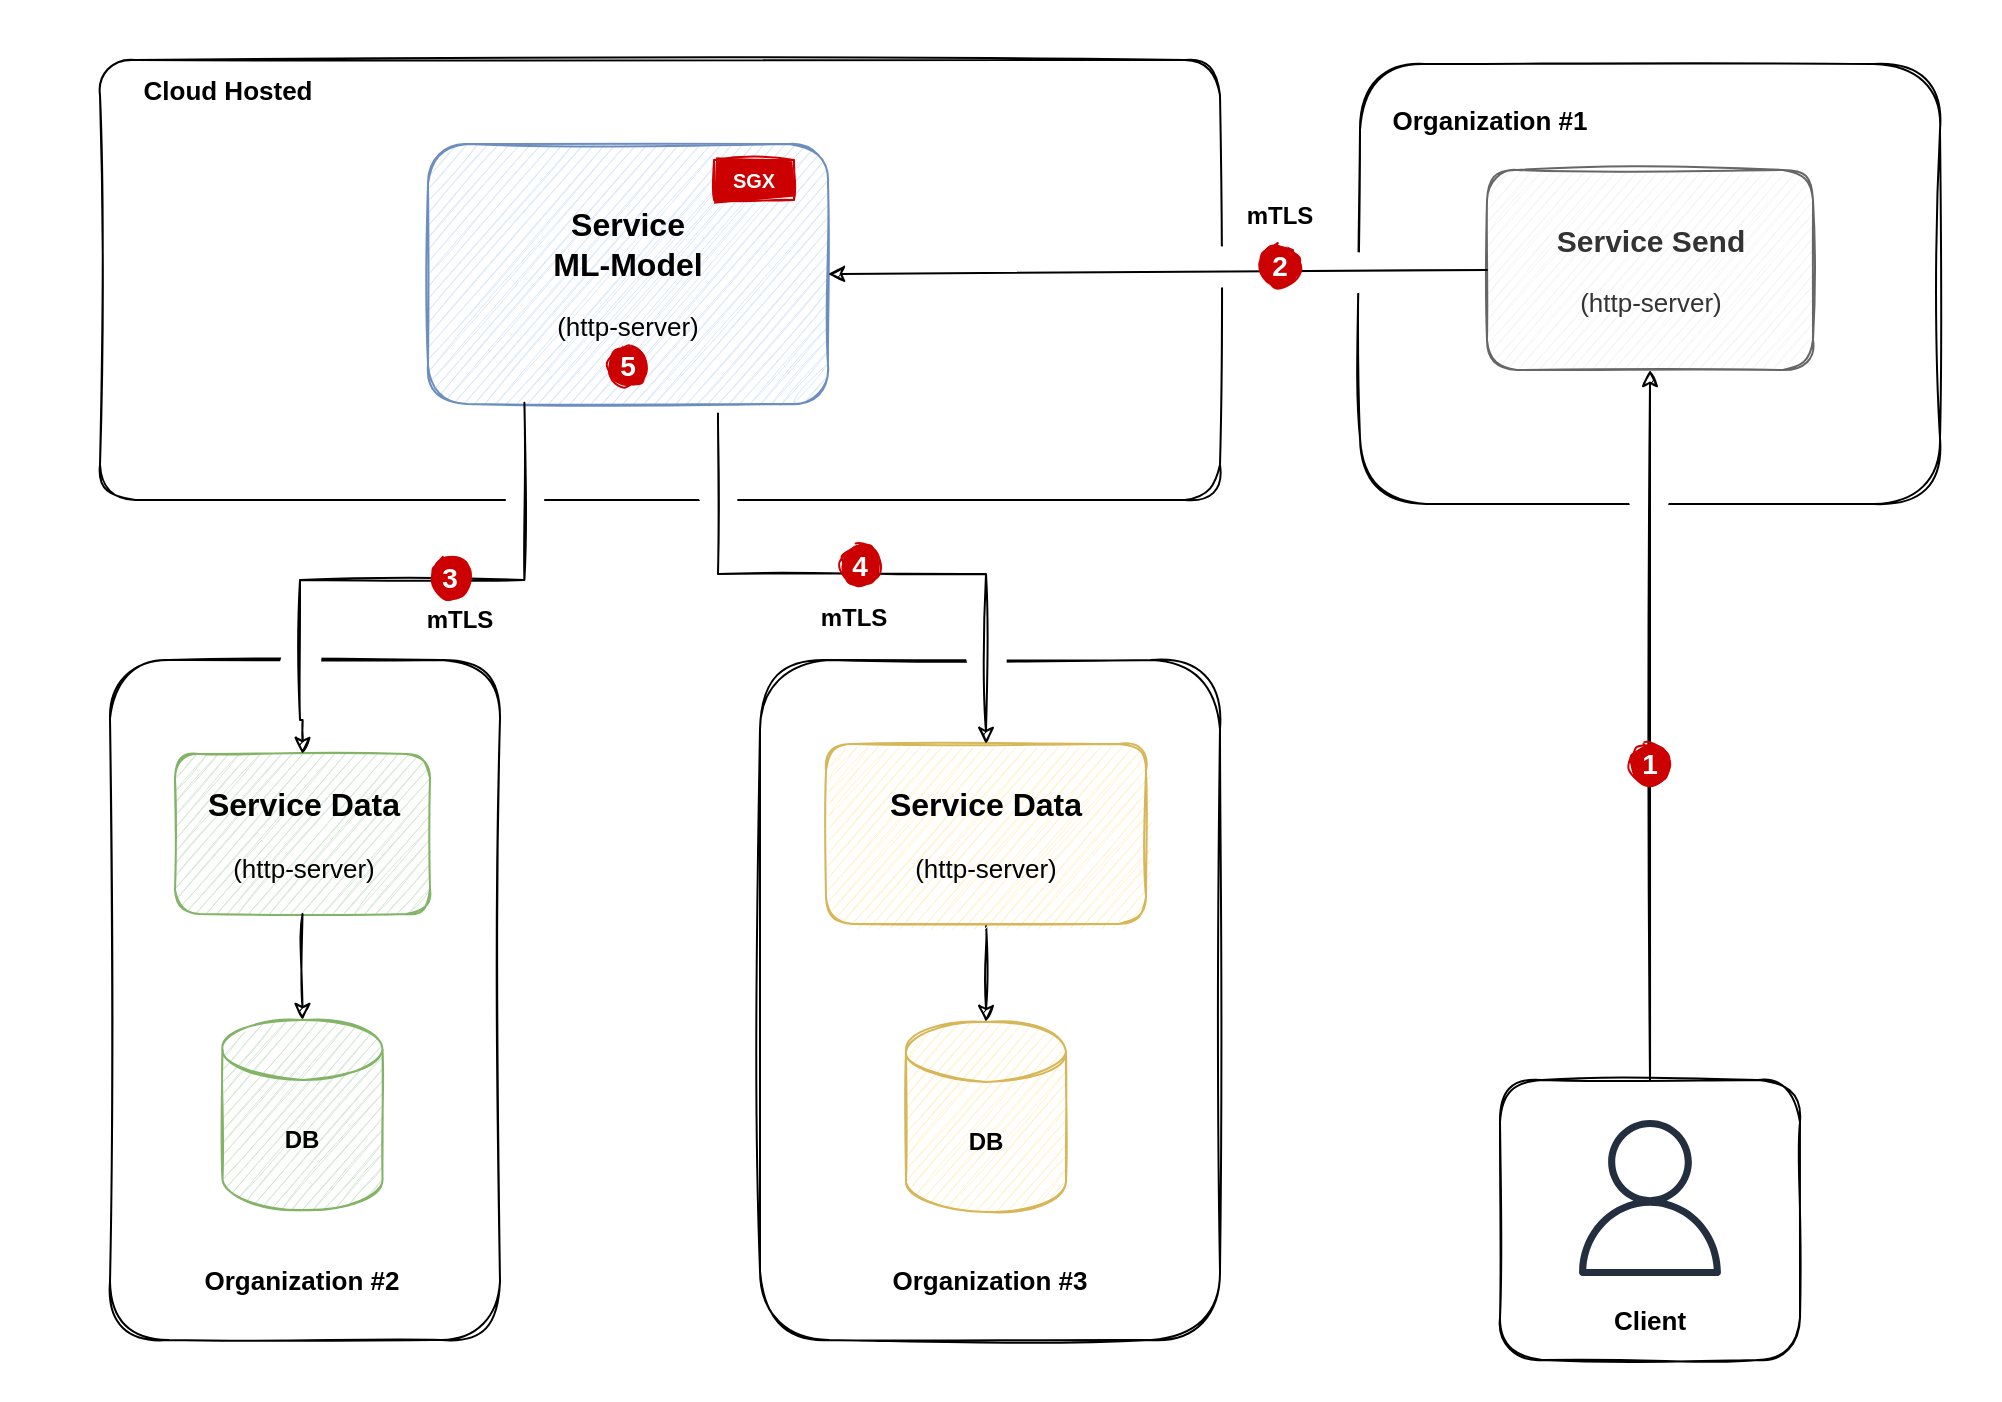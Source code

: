 <mxfile version="14.6.5" type="device"><diagram id="ofHBirdaB-Vy6LUckSzT" name="Page-1"><mxGraphModel dx="2005" dy="1120" grid="1" gridSize="10" guides="1" tooltips="1" connect="1" arrows="1" fold="1" page="1" pageScale="1" pageWidth="827" pageHeight="1169" math="0" shadow="0"><root><mxCell id="0"/><mxCell id="1" parent="0"/><mxCell id="8wc4RjqZvo1iEGm67w7v-3" value="" style="rounded=1;whiteSpace=wrap;html=1;sketch=1;arcSize=8;" parent="1" vertex="1"><mxGeometry x="120" y="130" width="560" height="220" as="geometry"/></mxCell><mxCell id="8wc4RjqZvo1iEGm67w7v-1" value="&lt;b style=&quot;font-size: 16px&quot;&gt;Service&lt;/b&gt;&lt;br&gt;&lt;b style=&quot;font-size: 16px&quot;&gt;ML-Model&lt;/b&gt;&lt;br&gt;&lt;br&gt;&lt;font style=&quot;font-size: 13px&quot;&gt;(http-server)&lt;/font&gt;" style="rounded=1;whiteSpace=wrap;html=1;sketch=1;fillColor=#dae8fc;strokeColor=#6c8ebf;" parent="1" vertex="1"><mxGeometry x="284" y="172" width="200" height="130" as="geometry"/></mxCell><mxCell id="8wc4RjqZvo1iEGm67w7v-2" value="&lt;font color=&quot;#ffffff&quot; size=&quot;1&quot;&gt;&lt;b&gt;SGX&lt;/b&gt;&lt;/font&gt;" style="text;html=1;align=center;verticalAlign=middle;whiteSpace=wrap;rounded=0;sketch=1;strokeColor=#CC0000;fillColor=#CC0000;gradientColor=#CC0000;" parent="1" vertex="1"><mxGeometry x="427" y="180" width="40" height="20" as="geometry"/></mxCell><mxCell id="8wc4RjqZvo1iEGm67w7v-4" value="&lt;font style=&quot;font-size: 13px&quot;&gt;&lt;b&gt;Cloud Hosted&lt;/b&gt;&lt;/font&gt;" style="text;html=1;strokeColor=none;fillColor=none;align=center;verticalAlign=middle;whiteSpace=wrap;rounded=0;sketch=1;" parent="1" vertex="1"><mxGeometry x="129" y="135" width="110" height="20" as="geometry"/></mxCell><mxCell id="8wc4RjqZvo1iEGm67w7v-5" value="" style="rounded=1;whiteSpace=wrap;html=1;sketch=1;" parent="1" vertex="1"><mxGeometry x="125" y="430" width="195" height="340" as="geometry"/></mxCell><mxCell id="8wc4RjqZvo1iEGm67w7v-6" value="&lt;font style=&quot;font-size: 13px&quot;&gt;&lt;b&gt;Organization #2&lt;/b&gt;&lt;/font&gt;" style="text;html=1;strokeColor=none;fillColor=none;align=center;verticalAlign=middle;whiteSpace=wrap;rounded=0;sketch=1;" parent="1" vertex="1"><mxGeometry x="166.25" y="730" width="110" height="20" as="geometry"/></mxCell><mxCell id="8wc4RjqZvo1iEGm67w7v-7" value="" style="rounded=1;whiteSpace=wrap;html=1;sketch=1;" parent="1" vertex="1"><mxGeometry x="450" y="430" width="230" height="340" as="geometry"/></mxCell><mxCell id="8wc4RjqZvo1iEGm67w7v-8" value="&lt;font style=&quot;font-size: 13px&quot;&gt;&lt;b&gt;Organization #3&lt;/b&gt;&lt;/font&gt;" style="text;html=1;strokeColor=none;fillColor=none;align=center;verticalAlign=middle;whiteSpace=wrap;rounded=0;sketch=1;" parent="1" vertex="1"><mxGeometry x="510" y="730" width="110" height="20" as="geometry"/></mxCell><mxCell id="8wc4RjqZvo1iEGm67w7v-12" value="&lt;b style=&quot;font-size: 16px&quot;&gt;Service&amp;nbsp;&lt;/b&gt;&lt;span style=&quot;font-size: 16px&quot;&gt;&lt;b&gt;Data&lt;/b&gt;&lt;/span&gt;&lt;br&gt;&lt;br&gt;&lt;font style=&quot;font-size: 13px&quot;&gt;(http-server)&lt;/font&gt;" style="rounded=1;whiteSpace=wrap;html=1;sketch=1;strokeColor=#82b366;fillColor=#d5e8d4;" parent="1" vertex="1"><mxGeometry x="157.5" y="477" width="127.5" height="80" as="geometry"/></mxCell><mxCell id="8wc4RjqZvo1iEGm67w7v-24" style="edgeStyle=orthogonalEdgeStyle;rounded=0;sketch=1;orthogonalLoop=1;jettySize=auto;html=1;entryX=0.5;entryY=0;entryDx=0;entryDy=0;entryPerimeter=0;strokeColor=#000000;" parent="1" source="8wc4RjqZvo1iEGm67w7v-14" target="8wc4RjqZvo1iEGm67w7v-23" edge="1"><mxGeometry relative="1" as="geometry"/></mxCell><mxCell id="8wc4RjqZvo1iEGm67w7v-14" value="&lt;b style=&quot;font-size: 16px&quot;&gt;Service&amp;nbsp;&lt;/b&gt;&lt;span style=&quot;font-size: 16px&quot;&gt;&lt;b&gt;Data&lt;/b&gt;&lt;/span&gt;&lt;br&gt;&lt;br&gt;&lt;font style=&quot;font-size: 13px&quot;&gt;(http-server)&lt;/font&gt;" style="rounded=1;whiteSpace=wrap;html=1;sketch=1;fillColor=#fff2cc;strokeColor=#d6b656;" parent="1" vertex="1"><mxGeometry x="483" y="472" width="160" height="90" as="geometry"/></mxCell><mxCell id="8wc4RjqZvo1iEGm67w7v-15" value="&lt;b&gt;mTLS&lt;/b&gt;" style="text;html=1;strokeColor=none;fillColor=none;align=center;verticalAlign=middle;whiteSpace=wrap;rounded=0;sketch=1;" parent="1" vertex="1"><mxGeometry x="477" y="399" width="40" height="20" as="geometry"/></mxCell><mxCell id="8wc4RjqZvo1iEGm67w7v-16" value="&lt;b&gt;mTLS&lt;/b&gt;" style="text;html=1;strokeColor=none;fillColor=none;align=center;verticalAlign=middle;whiteSpace=wrap;rounded=0;sketch=1;" parent="1" vertex="1"><mxGeometry x="280" y="400" width="40" height="20" as="geometry"/></mxCell><mxCell id="8wc4RjqZvo1iEGm67w7v-17" value="" style="ellipse;whiteSpace=wrap;html=1;sketch=1;gradientColor=none;strokeColor=none;" parent="1" vertex="1"><mxGeometry x="210" y="420" width="20" height="20" as="geometry"/></mxCell><mxCell id="8wc4RjqZvo1iEGm67w7v-18" value="" style="ellipse;whiteSpace=wrap;html=1;sketch=1;gradientColor=none;strokeColor=none;" parent="1" vertex="1"><mxGeometry x="322" y="337" width="20" height="20" as="geometry"/></mxCell><mxCell id="8wc4RjqZvo1iEGm67w7v-9" style="edgeStyle=orthogonalEdgeStyle;rounded=0;orthogonalLoop=1;jettySize=auto;html=1;sketch=1;exitX=0.5;exitY=0;exitDx=0;exitDy=0;entryX=0.241;entryY=0.995;entryDx=0;entryDy=0;entryPerimeter=0;startArrow=classic;startFill=1;endArrow=none;endFill=0;" parent="1" source="8wc4RjqZvo1iEGm67w7v-12" target="8wc4RjqZvo1iEGm67w7v-1" edge="1"><mxGeometry relative="1" as="geometry"><Array as="points"><mxPoint x="221" y="460"/><mxPoint x="220" y="460"/><mxPoint x="220" y="390"/><mxPoint x="332" y="390"/></Array></mxGeometry></mxCell><mxCell id="8wc4RjqZvo1iEGm67w7v-19" value="" style="ellipse;whiteSpace=wrap;html=1;sketch=1;gradientColor=none;strokeColor=none;" parent="1" vertex="1"><mxGeometry x="553" y="419" width="20" height="20" as="geometry"/></mxCell><mxCell id="8wc4RjqZvo1iEGm67w7v-22" value="&lt;font color=&quot;#ffffff&quot;&gt;&lt;span style=&quot;font-size: 14px&quot;&gt;&lt;b&gt;3&lt;/b&gt;&lt;/span&gt;&lt;/font&gt;" style="ellipse;whiteSpace=wrap;html=1;sketch=1;strokeColor=#CC0000;fillColor=#CC0000;gradientColor=#CC0000;" parent="1" vertex="1"><mxGeometry x="285" y="379" width="20" height="20" as="geometry"/></mxCell><mxCell id="8wc4RjqZvo1iEGm67w7v-23" value="&lt;b&gt;DB&lt;/b&gt;" style="shape=cylinder3;whiteSpace=wrap;html=1;boundedLbl=1;backgroundOutline=1;size=15;sketch=1;strokeColor=#d6b656;fillColor=#fff2cc;" parent="1" vertex="1"><mxGeometry x="523" y="611" width="80" height="95" as="geometry"/></mxCell><mxCell id="8wc4RjqZvo1iEGm67w7v-25" value="&lt;b&gt;DB&lt;/b&gt;" style="shape=cylinder3;whiteSpace=wrap;html=1;boundedLbl=1;backgroundOutline=1;size=15;sketch=1;strokeColor=#82b366;fillColor=#d5e8d4;" parent="1" vertex="1"><mxGeometry x="181.25" y="610" width="80" height="95" as="geometry"/></mxCell><mxCell id="8wc4RjqZvo1iEGm67w7v-27" style="edgeStyle=orthogonalEdgeStyle;rounded=0;sketch=1;orthogonalLoop=1;jettySize=auto;html=1;strokeColor=#000000;exitX=0.5;exitY=1;exitDx=0;exitDy=0;" parent="1" source="8wc4RjqZvo1iEGm67w7v-12" target="8wc4RjqZvo1iEGm67w7v-25" edge="1"><mxGeometry relative="1" as="geometry"><mxPoint x="550" y="572" as="sourcePoint"/><mxPoint x="550" y="630" as="targetPoint"/></mxGeometry></mxCell><mxCell id="8wc4RjqZvo1iEGm67w7v-38" value="" style="ellipse;whiteSpace=wrap;html=1;sketch=1;gradientColor=none;strokeColor=none;" parent="1" vertex="1"><mxGeometry x="419" y="340" width="20" height="20" as="geometry"/></mxCell><mxCell id="8wc4RjqZvo1iEGm67w7v-11" style="edgeStyle=orthogonalEdgeStyle;rounded=0;sketch=1;orthogonalLoop=1;jettySize=auto;html=1;fillColor=#dae8fc;exitX=0.725;exitY=1.037;exitDx=0;exitDy=0;exitPerimeter=0;" parent="1" source="8wc4RjqZvo1iEGm67w7v-1" target="8wc4RjqZvo1iEGm67w7v-14" edge="1"><mxGeometry relative="1" as="geometry"/></mxCell><mxCell id="8wc4RjqZvo1iEGm67w7v-20" value="&lt;font color=&quot;#ffffff&quot;&gt;&lt;span style=&quot;font-size: 14px&quot;&gt;&lt;b&gt;4&lt;/b&gt;&lt;/span&gt;&lt;/font&gt;" style="ellipse;whiteSpace=wrap;html=1;sketch=1;strokeColor=#CC0000;fillColor=#CC0000;gradientColor=#CC0000;" parent="1" vertex="1"><mxGeometry x="490" y="373" width="20" height="20" as="geometry"/></mxCell><mxCell id="8wc4RjqZvo1iEGm67w7v-39" value="&lt;span style=&quot;color: rgba(0 , 0 , 0 , 0) ; font-family: monospace ; font-size: 0px&quot;&gt;&lt;br&gt;&lt;/span&gt;" style="rounded=0;whiteSpace=wrap;html=1;sketch=1;gradientColor=#CC0000;fillColor=none;strokeColor=none;" parent="1" vertex="1"><mxGeometry x="70" y="100" width="1000" height="700" as="geometry"/></mxCell><mxCell id="yobFHY0-t6xJT-eZeQ3Y-1" value="" style="rounded=1;whiteSpace=wrap;html=1;sketch=1;" vertex="1" parent="1"><mxGeometry x="750" y="132" width="290" height="220" as="geometry"/></mxCell><mxCell id="yobFHY0-t6xJT-eZeQ3Y-2" value="" style="group" vertex="1" connectable="0" parent="1"><mxGeometry x="820" y="640" width="150" height="140" as="geometry"/></mxCell><mxCell id="8wc4RjqZvo1iEGm67w7v-29" value="" style="rounded=1;whiteSpace=wrap;html=1;sketch=1;" parent="yobFHY0-t6xJT-eZeQ3Y-2" vertex="1"><mxGeometry width="150" height="140" as="geometry"/></mxCell><mxCell id="8wc4RjqZvo1iEGm67w7v-28" value="" style="outlineConnect=0;fontColor=#232F3E;gradientColor=none;fillColor=#232F3E;strokeColor=none;dashed=0;verticalLabelPosition=bottom;verticalAlign=top;align=center;html=1;fontSize=12;fontStyle=0;aspect=fixed;pointerEvents=1;shape=mxgraph.aws4.user;sketch=0;" parent="yobFHY0-t6xJT-eZeQ3Y-2" vertex="1"><mxGeometry x="36" y="20" width="78" height="78" as="geometry"/></mxCell><mxCell id="8wc4RjqZvo1iEGm67w7v-30" value="&lt;font style=&quot;font-size: 13px&quot;&gt;&lt;b&gt;Client&lt;/b&gt;&lt;/font&gt;" style="text;html=1;strokeColor=none;fillColor=none;align=center;verticalAlign=middle;whiteSpace=wrap;rounded=0;sketch=1;" parent="yobFHY0-t6xJT-eZeQ3Y-2" vertex="1"><mxGeometry x="20" y="110" width="110" height="20" as="geometry"/></mxCell><mxCell id="yobFHY0-t6xJT-eZeQ3Y-3" value="&lt;font&gt;&lt;b style=&quot;font-size: 15px&quot;&gt;Service Send&lt;/b&gt;&lt;br&gt;&lt;br&gt;&lt;font style=&quot;font-size: 13px&quot;&gt;(http-server)&lt;/font&gt;&lt;br&gt;&lt;/font&gt;" style="rounded=1;whiteSpace=wrap;html=1;sketch=1;fillColor=#f5f5f5;strokeColor=#666666;fontColor=#333333;" vertex="1" parent="1"><mxGeometry x="813.5" y="185" width="163" height="100" as="geometry"/></mxCell><mxCell id="yobFHY0-t6xJT-eZeQ3Y-5" value="" style="ellipse;whiteSpace=wrap;html=1;sketch=1;gradientColor=none;strokeColor=none;" vertex="1" parent="1"><mxGeometry x="885" y="340" width="20" height="20" as="geometry"/></mxCell><mxCell id="8wc4RjqZvo1iEGm67w7v-31" style="edgeStyle=orthogonalEdgeStyle;rounded=0;sketch=1;orthogonalLoop=1;jettySize=auto;html=1;strokeColor=#000000;exitX=0.5;exitY=0;exitDx=0;exitDy=0;" parent="1" source="8wc4RjqZvo1iEGm67w7v-29" edge="1" target="yobFHY0-t6xJT-eZeQ3Y-3"><mxGeometry relative="1" as="geometry"><mxPoint x="280" y="517" as="targetPoint"/><Array as="points"/></mxGeometry></mxCell><mxCell id="8wc4RjqZvo1iEGm67w7v-33" value="&lt;b&gt;&lt;font color=&quot;#ffffff&quot; style=&quot;font-size: 14px&quot;&gt;1&lt;/font&gt;&lt;/b&gt;" style="ellipse;whiteSpace=wrap;html=1;sketch=1;strokeColor=#CC0000;fillColor=#CC0000;gradientColor=#CC0000;" parent="1" vertex="1"><mxGeometry x="885" y="472" width="20" height="20" as="geometry"/></mxCell><mxCell id="yobFHY0-t6xJT-eZeQ3Y-6" value="" style="ellipse;whiteSpace=wrap;html=1;sketch=1;gradientColor=none;strokeColor=none;" vertex="1" parent="1"><mxGeometry x="740" y="226" width="20" height="20" as="geometry"/></mxCell><mxCell id="yobFHY0-t6xJT-eZeQ3Y-7" value="" style="ellipse;whiteSpace=wrap;html=1;sketch=1;gradientColor=none;strokeColor=none;" vertex="1" parent="1"><mxGeometry x="670" y="223" width="20" height="20" as="geometry"/></mxCell><mxCell id="yobFHY0-t6xJT-eZeQ3Y-4" value="" style="endArrow=classic;html=1;exitX=0;exitY=0.5;exitDx=0;exitDy=0;entryX=1;entryY=0.5;entryDx=0;entryDy=0;sketch=1;" edge="1" parent="1" source="yobFHY0-t6xJT-eZeQ3Y-3" target="8wc4RjqZvo1iEGm67w7v-1"><mxGeometry width="50" height="50" relative="1" as="geometry"><mxPoint x="710" y="110" as="sourcePoint"/><mxPoint x="760" y="60" as="targetPoint"/></mxGeometry></mxCell><mxCell id="yobFHY0-t6xJT-eZeQ3Y-8" value="&lt;b&gt;&lt;font color=&quot;#ffffff&quot; style=&quot;font-size: 14px&quot;&gt;2&lt;/font&gt;&lt;/b&gt;" style="ellipse;whiteSpace=wrap;html=1;sketch=1;strokeColor=#CC0000;fillColor=#CC0000;gradientColor=#CC0000;" vertex="1" parent="1"><mxGeometry x="700" y="223" width="20" height="20" as="geometry"/></mxCell><mxCell id="yobFHY0-t6xJT-eZeQ3Y-9" value="&lt;b&gt;mTLS&lt;/b&gt;" style="text;html=1;strokeColor=none;fillColor=none;align=center;verticalAlign=middle;whiteSpace=wrap;rounded=0;sketch=1;" vertex="1" parent="1"><mxGeometry x="690" y="198" width="40" height="20" as="geometry"/></mxCell><mxCell id="yobFHY0-t6xJT-eZeQ3Y-10" value="&lt;font color=&quot;#ffffff&quot;&gt;&lt;span style=&quot;font-size: 14px&quot;&gt;&lt;b&gt;5&lt;/b&gt;&lt;/span&gt;&lt;/font&gt;" style="ellipse;whiteSpace=wrap;html=1;sketch=1;strokeColor=#CC0000;fillColor=#CC0000;gradientColor=#CC0000;" vertex="1" parent="1"><mxGeometry x="374" y="273" width="20" height="20" as="geometry"/></mxCell><mxCell id="yobFHY0-t6xJT-eZeQ3Y-11" value="&lt;font style=&quot;font-size: 13px&quot;&gt;&lt;b&gt;Organization #1&lt;/b&gt;&lt;/font&gt;" style="text;html=1;strokeColor=none;fillColor=none;align=center;verticalAlign=middle;whiteSpace=wrap;rounded=0;sketch=1;" vertex="1" parent="1"><mxGeometry x="760" y="150" width="110" height="20" as="geometry"/></mxCell></root></mxGraphModel></diagram></mxfile>